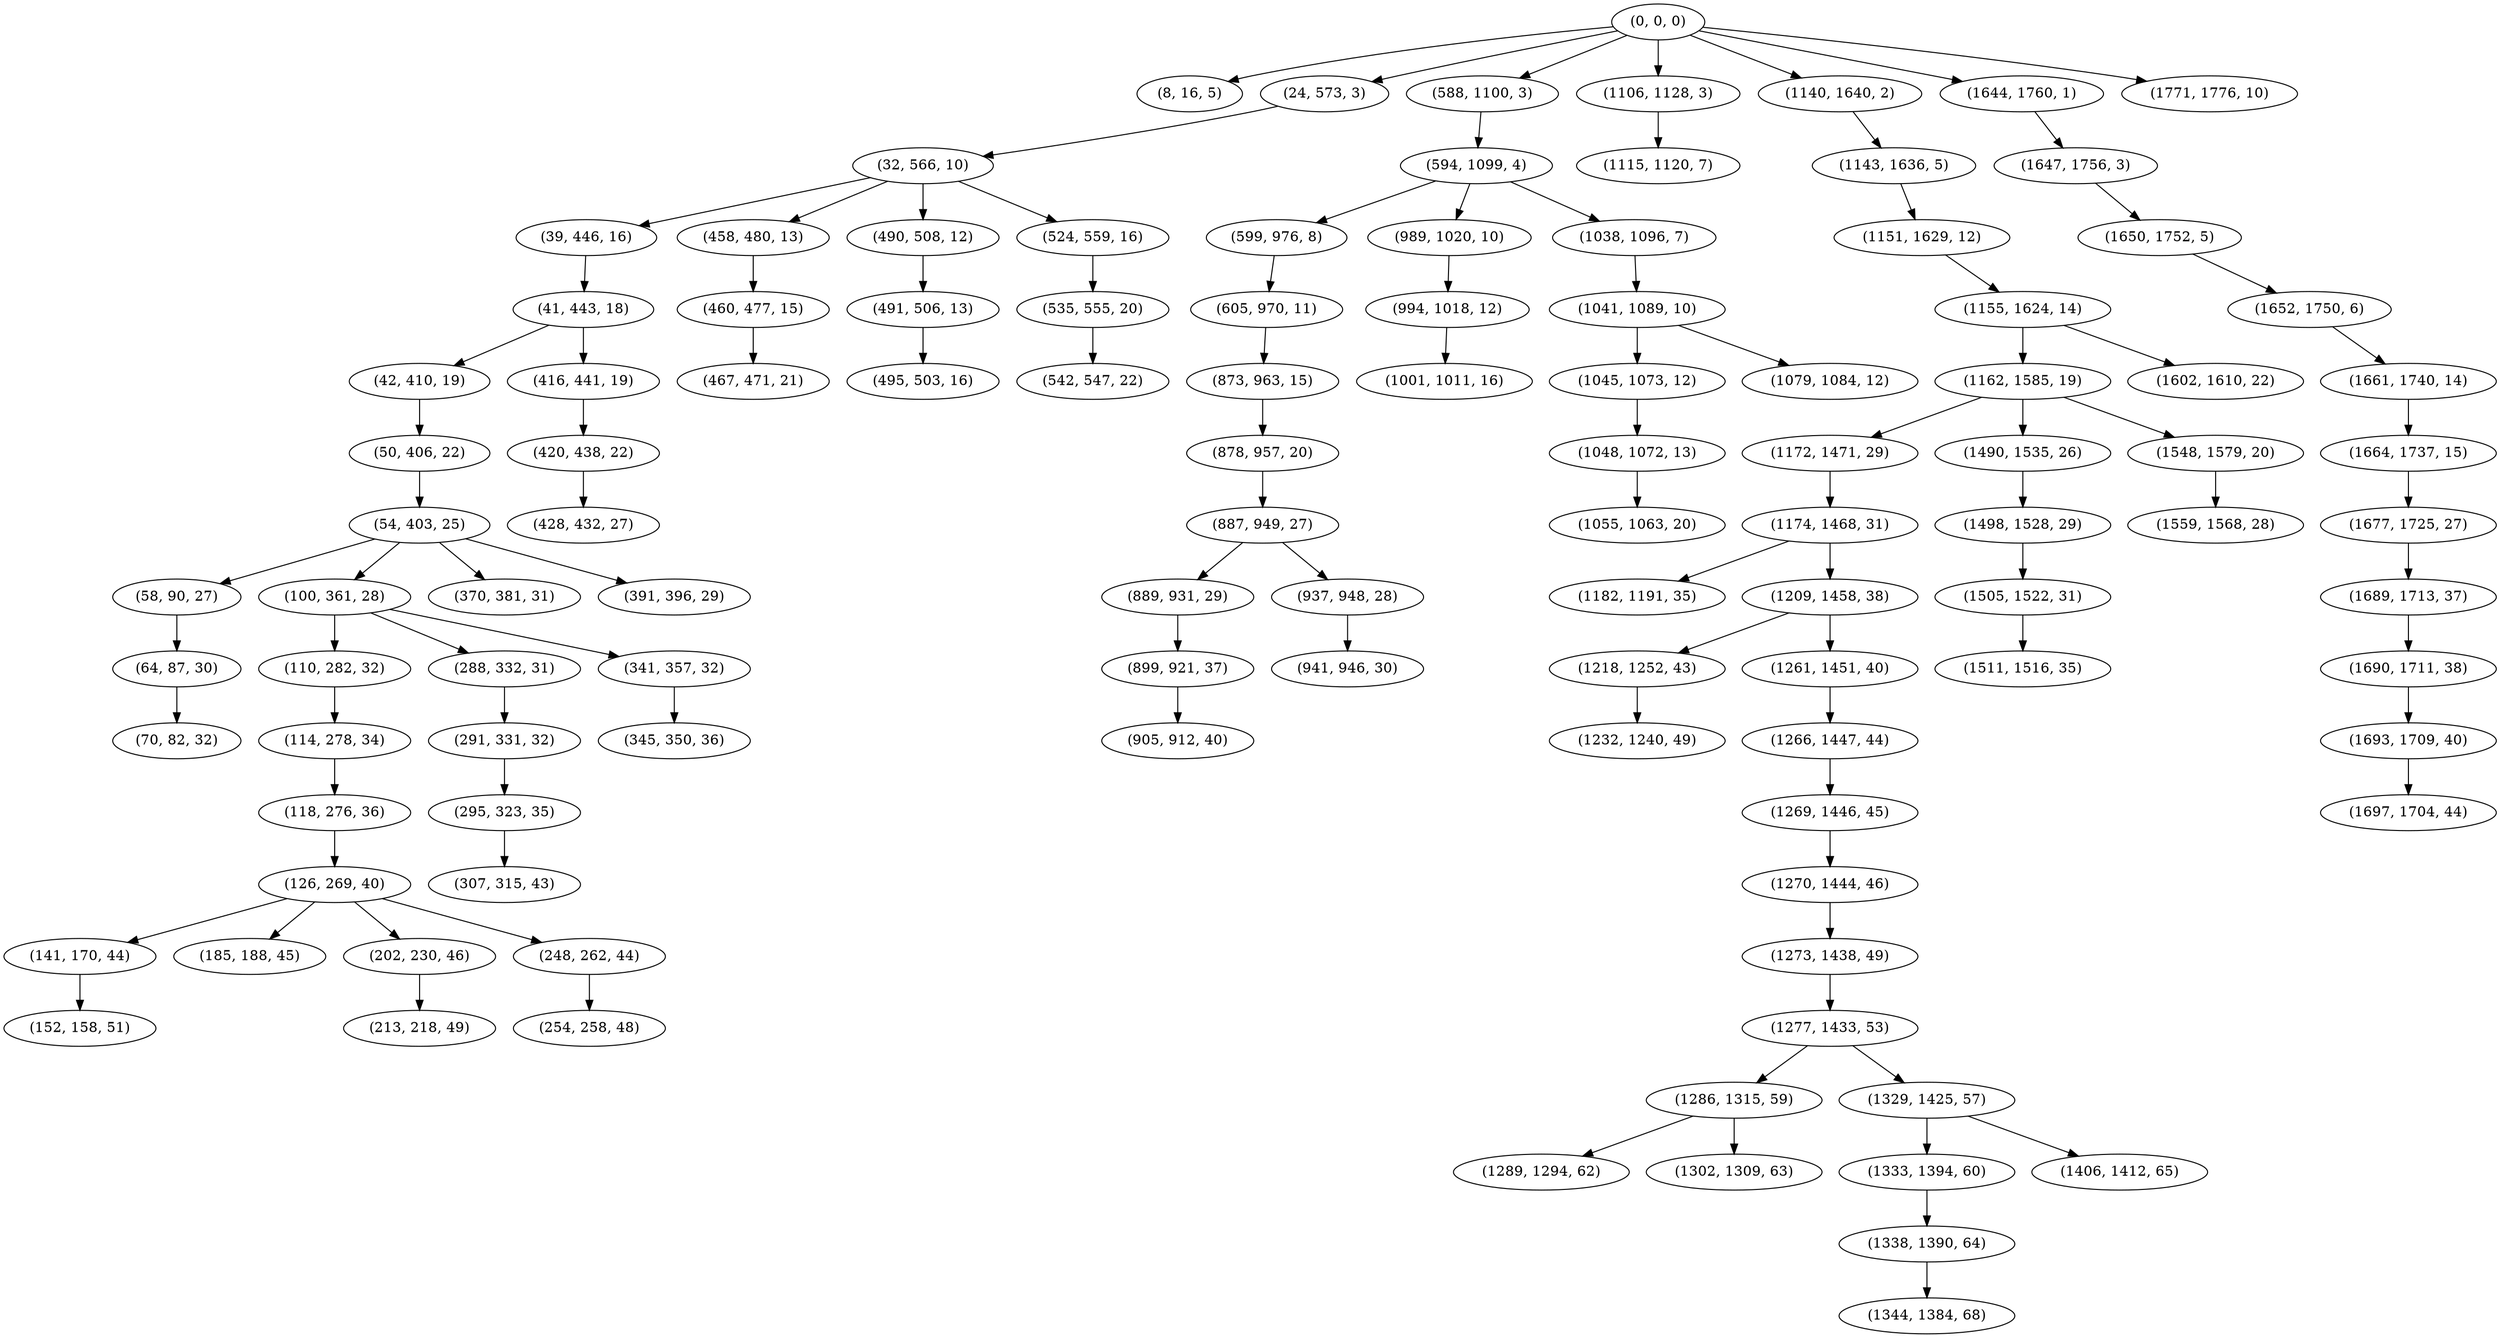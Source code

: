 digraph tree {
    "(0, 0, 0)";
    "(8, 16, 5)";
    "(24, 573, 3)";
    "(32, 566, 10)";
    "(39, 446, 16)";
    "(41, 443, 18)";
    "(42, 410, 19)";
    "(50, 406, 22)";
    "(54, 403, 25)";
    "(58, 90, 27)";
    "(64, 87, 30)";
    "(70, 82, 32)";
    "(100, 361, 28)";
    "(110, 282, 32)";
    "(114, 278, 34)";
    "(118, 276, 36)";
    "(126, 269, 40)";
    "(141, 170, 44)";
    "(152, 158, 51)";
    "(185, 188, 45)";
    "(202, 230, 46)";
    "(213, 218, 49)";
    "(248, 262, 44)";
    "(254, 258, 48)";
    "(288, 332, 31)";
    "(291, 331, 32)";
    "(295, 323, 35)";
    "(307, 315, 43)";
    "(341, 357, 32)";
    "(345, 350, 36)";
    "(370, 381, 31)";
    "(391, 396, 29)";
    "(416, 441, 19)";
    "(420, 438, 22)";
    "(428, 432, 27)";
    "(458, 480, 13)";
    "(460, 477, 15)";
    "(467, 471, 21)";
    "(490, 508, 12)";
    "(491, 506, 13)";
    "(495, 503, 16)";
    "(524, 559, 16)";
    "(535, 555, 20)";
    "(542, 547, 22)";
    "(588, 1100, 3)";
    "(594, 1099, 4)";
    "(599, 976, 8)";
    "(605, 970, 11)";
    "(873, 963, 15)";
    "(878, 957, 20)";
    "(887, 949, 27)";
    "(889, 931, 29)";
    "(899, 921, 37)";
    "(905, 912, 40)";
    "(937, 948, 28)";
    "(941, 946, 30)";
    "(989, 1020, 10)";
    "(994, 1018, 12)";
    "(1001, 1011, 16)";
    "(1038, 1096, 7)";
    "(1041, 1089, 10)";
    "(1045, 1073, 12)";
    "(1048, 1072, 13)";
    "(1055, 1063, 20)";
    "(1079, 1084, 12)";
    "(1106, 1128, 3)";
    "(1115, 1120, 7)";
    "(1140, 1640, 2)";
    "(1143, 1636, 5)";
    "(1151, 1629, 12)";
    "(1155, 1624, 14)";
    "(1162, 1585, 19)";
    "(1172, 1471, 29)";
    "(1174, 1468, 31)";
    "(1182, 1191, 35)";
    "(1209, 1458, 38)";
    "(1218, 1252, 43)";
    "(1232, 1240, 49)";
    "(1261, 1451, 40)";
    "(1266, 1447, 44)";
    "(1269, 1446, 45)";
    "(1270, 1444, 46)";
    "(1273, 1438, 49)";
    "(1277, 1433, 53)";
    "(1286, 1315, 59)";
    "(1289, 1294, 62)";
    "(1302, 1309, 63)";
    "(1329, 1425, 57)";
    "(1333, 1394, 60)";
    "(1338, 1390, 64)";
    "(1344, 1384, 68)";
    "(1406, 1412, 65)";
    "(1490, 1535, 26)";
    "(1498, 1528, 29)";
    "(1505, 1522, 31)";
    "(1511, 1516, 35)";
    "(1548, 1579, 20)";
    "(1559, 1568, 28)";
    "(1602, 1610, 22)";
    "(1644, 1760, 1)";
    "(1647, 1756, 3)";
    "(1650, 1752, 5)";
    "(1652, 1750, 6)";
    "(1661, 1740, 14)";
    "(1664, 1737, 15)";
    "(1677, 1725, 27)";
    "(1689, 1713, 37)";
    "(1690, 1711, 38)";
    "(1693, 1709, 40)";
    "(1697, 1704, 44)";
    "(1771, 1776, 10)";
    "(0, 0, 0)" -> "(8, 16, 5)";
    "(0, 0, 0)" -> "(24, 573, 3)";
    "(0, 0, 0)" -> "(588, 1100, 3)";
    "(0, 0, 0)" -> "(1106, 1128, 3)";
    "(0, 0, 0)" -> "(1140, 1640, 2)";
    "(0, 0, 0)" -> "(1644, 1760, 1)";
    "(0, 0, 0)" -> "(1771, 1776, 10)";
    "(24, 573, 3)" -> "(32, 566, 10)";
    "(32, 566, 10)" -> "(39, 446, 16)";
    "(32, 566, 10)" -> "(458, 480, 13)";
    "(32, 566, 10)" -> "(490, 508, 12)";
    "(32, 566, 10)" -> "(524, 559, 16)";
    "(39, 446, 16)" -> "(41, 443, 18)";
    "(41, 443, 18)" -> "(42, 410, 19)";
    "(41, 443, 18)" -> "(416, 441, 19)";
    "(42, 410, 19)" -> "(50, 406, 22)";
    "(50, 406, 22)" -> "(54, 403, 25)";
    "(54, 403, 25)" -> "(58, 90, 27)";
    "(54, 403, 25)" -> "(100, 361, 28)";
    "(54, 403, 25)" -> "(370, 381, 31)";
    "(54, 403, 25)" -> "(391, 396, 29)";
    "(58, 90, 27)" -> "(64, 87, 30)";
    "(64, 87, 30)" -> "(70, 82, 32)";
    "(100, 361, 28)" -> "(110, 282, 32)";
    "(100, 361, 28)" -> "(288, 332, 31)";
    "(100, 361, 28)" -> "(341, 357, 32)";
    "(110, 282, 32)" -> "(114, 278, 34)";
    "(114, 278, 34)" -> "(118, 276, 36)";
    "(118, 276, 36)" -> "(126, 269, 40)";
    "(126, 269, 40)" -> "(141, 170, 44)";
    "(126, 269, 40)" -> "(185, 188, 45)";
    "(126, 269, 40)" -> "(202, 230, 46)";
    "(126, 269, 40)" -> "(248, 262, 44)";
    "(141, 170, 44)" -> "(152, 158, 51)";
    "(202, 230, 46)" -> "(213, 218, 49)";
    "(248, 262, 44)" -> "(254, 258, 48)";
    "(288, 332, 31)" -> "(291, 331, 32)";
    "(291, 331, 32)" -> "(295, 323, 35)";
    "(295, 323, 35)" -> "(307, 315, 43)";
    "(341, 357, 32)" -> "(345, 350, 36)";
    "(416, 441, 19)" -> "(420, 438, 22)";
    "(420, 438, 22)" -> "(428, 432, 27)";
    "(458, 480, 13)" -> "(460, 477, 15)";
    "(460, 477, 15)" -> "(467, 471, 21)";
    "(490, 508, 12)" -> "(491, 506, 13)";
    "(491, 506, 13)" -> "(495, 503, 16)";
    "(524, 559, 16)" -> "(535, 555, 20)";
    "(535, 555, 20)" -> "(542, 547, 22)";
    "(588, 1100, 3)" -> "(594, 1099, 4)";
    "(594, 1099, 4)" -> "(599, 976, 8)";
    "(594, 1099, 4)" -> "(989, 1020, 10)";
    "(594, 1099, 4)" -> "(1038, 1096, 7)";
    "(599, 976, 8)" -> "(605, 970, 11)";
    "(605, 970, 11)" -> "(873, 963, 15)";
    "(873, 963, 15)" -> "(878, 957, 20)";
    "(878, 957, 20)" -> "(887, 949, 27)";
    "(887, 949, 27)" -> "(889, 931, 29)";
    "(887, 949, 27)" -> "(937, 948, 28)";
    "(889, 931, 29)" -> "(899, 921, 37)";
    "(899, 921, 37)" -> "(905, 912, 40)";
    "(937, 948, 28)" -> "(941, 946, 30)";
    "(989, 1020, 10)" -> "(994, 1018, 12)";
    "(994, 1018, 12)" -> "(1001, 1011, 16)";
    "(1038, 1096, 7)" -> "(1041, 1089, 10)";
    "(1041, 1089, 10)" -> "(1045, 1073, 12)";
    "(1041, 1089, 10)" -> "(1079, 1084, 12)";
    "(1045, 1073, 12)" -> "(1048, 1072, 13)";
    "(1048, 1072, 13)" -> "(1055, 1063, 20)";
    "(1106, 1128, 3)" -> "(1115, 1120, 7)";
    "(1140, 1640, 2)" -> "(1143, 1636, 5)";
    "(1143, 1636, 5)" -> "(1151, 1629, 12)";
    "(1151, 1629, 12)" -> "(1155, 1624, 14)";
    "(1155, 1624, 14)" -> "(1162, 1585, 19)";
    "(1155, 1624, 14)" -> "(1602, 1610, 22)";
    "(1162, 1585, 19)" -> "(1172, 1471, 29)";
    "(1162, 1585, 19)" -> "(1490, 1535, 26)";
    "(1162, 1585, 19)" -> "(1548, 1579, 20)";
    "(1172, 1471, 29)" -> "(1174, 1468, 31)";
    "(1174, 1468, 31)" -> "(1182, 1191, 35)";
    "(1174, 1468, 31)" -> "(1209, 1458, 38)";
    "(1209, 1458, 38)" -> "(1218, 1252, 43)";
    "(1209, 1458, 38)" -> "(1261, 1451, 40)";
    "(1218, 1252, 43)" -> "(1232, 1240, 49)";
    "(1261, 1451, 40)" -> "(1266, 1447, 44)";
    "(1266, 1447, 44)" -> "(1269, 1446, 45)";
    "(1269, 1446, 45)" -> "(1270, 1444, 46)";
    "(1270, 1444, 46)" -> "(1273, 1438, 49)";
    "(1273, 1438, 49)" -> "(1277, 1433, 53)";
    "(1277, 1433, 53)" -> "(1286, 1315, 59)";
    "(1277, 1433, 53)" -> "(1329, 1425, 57)";
    "(1286, 1315, 59)" -> "(1289, 1294, 62)";
    "(1286, 1315, 59)" -> "(1302, 1309, 63)";
    "(1329, 1425, 57)" -> "(1333, 1394, 60)";
    "(1329, 1425, 57)" -> "(1406, 1412, 65)";
    "(1333, 1394, 60)" -> "(1338, 1390, 64)";
    "(1338, 1390, 64)" -> "(1344, 1384, 68)";
    "(1490, 1535, 26)" -> "(1498, 1528, 29)";
    "(1498, 1528, 29)" -> "(1505, 1522, 31)";
    "(1505, 1522, 31)" -> "(1511, 1516, 35)";
    "(1548, 1579, 20)" -> "(1559, 1568, 28)";
    "(1644, 1760, 1)" -> "(1647, 1756, 3)";
    "(1647, 1756, 3)" -> "(1650, 1752, 5)";
    "(1650, 1752, 5)" -> "(1652, 1750, 6)";
    "(1652, 1750, 6)" -> "(1661, 1740, 14)";
    "(1661, 1740, 14)" -> "(1664, 1737, 15)";
    "(1664, 1737, 15)" -> "(1677, 1725, 27)";
    "(1677, 1725, 27)" -> "(1689, 1713, 37)";
    "(1689, 1713, 37)" -> "(1690, 1711, 38)";
    "(1690, 1711, 38)" -> "(1693, 1709, 40)";
    "(1693, 1709, 40)" -> "(1697, 1704, 44)";
}
